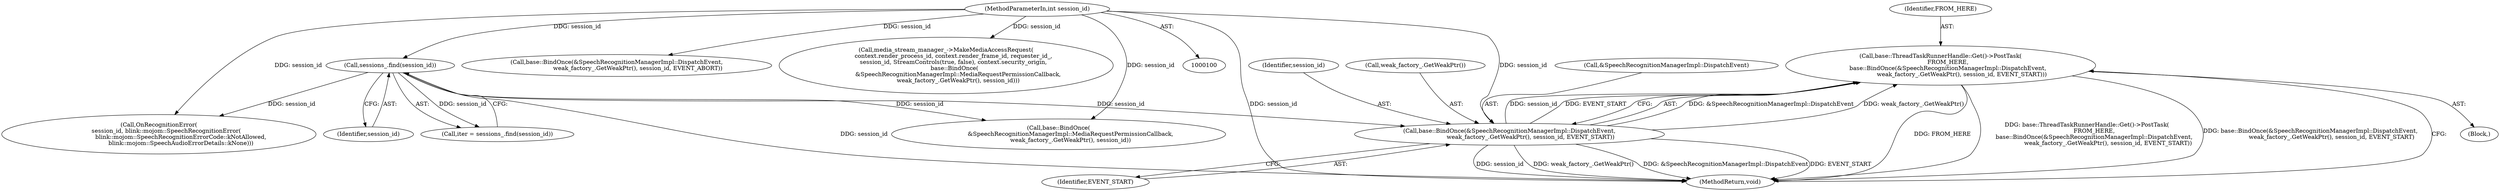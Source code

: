 digraph "0_Chrome_971548cdca2d4c0a6fedd3db0c94372c2a27eac3_20@API" {
"1000163" [label="(Call,base::ThreadTaskRunnerHandle::Get()->PostTask(\n        FROM_HERE,\n        base::BindOnce(&SpeechRecognitionManagerImpl::DispatchEvent,\n                       weak_factory_.GetWeakPtr(), session_id, EVENT_START)))"];
"1000165" [label="(Call,base::BindOnce(&SpeechRecognitionManagerImpl::DispatchEvent,\n                       weak_factory_.GetWeakPtr(), session_id, EVENT_START))"];
"1000110" [label="(Call,sessions_.find(session_id))"];
"1000101" [label="(MethodParameterIn,int session_id)"];
"1000164" [label="(Identifier,FROM_HERE)"];
"1000168" [label="(Call,weak_factory_.GetWeakPtr())"];
"1000110" [label="(Call,sessions_.find(session_id))"];
"1000101" [label="(MethodParameterIn,int session_id)"];
"1000154" [label="(Call,base::BindOnce(\n             &SpeechRecognitionManagerImpl::MediaRequestPermissionCallback,\n             weak_factory_.GetWeakPtr(), session_id))"];
"1000170" [label="(Identifier,EVENT_START)"];
"1000166" [label="(Call,&SpeechRecognitionManagerImpl::DispatchEvent)"];
"1000173" [label="(Call,OnRecognitionError(\n        session_id, blink::mojom::SpeechRecognitionError(\n                        blink::mojom::SpeechRecognitionErrorCode::kNotAllowed,\n                        blink::mojom::SpeechAudioErrorDetails::kNone)))"];
"1000111" [label="(Identifier,session_id)"];
"1000180" [label="(Call,base::BindOnce(&SpeechRecognitionManagerImpl::DispatchEvent,\n                       weak_factory_.GetWeakPtr(), session_id, EVENT_ABORT))"];
"1000165" [label="(Call,base::BindOnce(&SpeechRecognitionManagerImpl::DispatchEvent,\n                       weak_factory_.GetWeakPtr(), session_id, EVENT_START))"];
"1000162" [label="(Block,)"];
"1000139" [label="(Call,media_stream_manager_->MakeMediaAccessRequest(\n        context.render_process_id, context.render_frame_id, requester_id_,\n        session_id, StreamControls(true, false), context.security_origin,\n         base::BindOnce(\n             &SpeechRecognitionManagerImpl::MediaRequestPermissionCallback,\n             weak_factory_.GetWeakPtr(), session_id)))"];
"1000108" [label="(Call,iter = sessions_.find(session_id))"];
"1000163" [label="(Call,base::ThreadTaskRunnerHandle::Get()->PostTask(\n        FROM_HERE,\n        base::BindOnce(&SpeechRecognitionManagerImpl::DispatchEvent,\n                       weak_factory_.GetWeakPtr(), session_id, EVENT_START)))"];
"1000186" [label="(MethodReturn,void)"];
"1000169" [label="(Identifier,session_id)"];
"1000163" -> "1000162"  [label="AST: "];
"1000163" -> "1000165"  [label="CFG: "];
"1000164" -> "1000163"  [label="AST: "];
"1000165" -> "1000163"  [label="AST: "];
"1000186" -> "1000163"  [label="CFG: "];
"1000163" -> "1000186"  [label="DDG: FROM_HERE"];
"1000163" -> "1000186"  [label="DDG: base::ThreadTaskRunnerHandle::Get()->PostTask(\n        FROM_HERE,\n        base::BindOnce(&SpeechRecognitionManagerImpl::DispatchEvent,\n                       weak_factory_.GetWeakPtr(), session_id, EVENT_START))"];
"1000163" -> "1000186"  [label="DDG: base::BindOnce(&SpeechRecognitionManagerImpl::DispatchEvent,\n                       weak_factory_.GetWeakPtr(), session_id, EVENT_START)"];
"1000165" -> "1000163"  [label="DDG: &SpeechRecognitionManagerImpl::DispatchEvent"];
"1000165" -> "1000163"  [label="DDG: weak_factory_.GetWeakPtr()"];
"1000165" -> "1000163"  [label="DDG: session_id"];
"1000165" -> "1000163"  [label="DDG: EVENT_START"];
"1000165" -> "1000170"  [label="CFG: "];
"1000166" -> "1000165"  [label="AST: "];
"1000168" -> "1000165"  [label="AST: "];
"1000169" -> "1000165"  [label="AST: "];
"1000170" -> "1000165"  [label="AST: "];
"1000165" -> "1000186"  [label="DDG: session_id"];
"1000165" -> "1000186"  [label="DDG: weak_factory_.GetWeakPtr()"];
"1000165" -> "1000186"  [label="DDG: &SpeechRecognitionManagerImpl::DispatchEvent"];
"1000165" -> "1000186"  [label="DDG: EVENT_START"];
"1000110" -> "1000165"  [label="DDG: session_id"];
"1000101" -> "1000165"  [label="DDG: session_id"];
"1000110" -> "1000108"  [label="AST: "];
"1000110" -> "1000111"  [label="CFG: "];
"1000111" -> "1000110"  [label="AST: "];
"1000108" -> "1000110"  [label="CFG: "];
"1000110" -> "1000186"  [label="DDG: session_id"];
"1000110" -> "1000108"  [label="DDG: session_id"];
"1000101" -> "1000110"  [label="DDG: session_id"];
"1000110" -> "1000154"  [label="DDG: session_id"];
"1000110" -> "1000173"  [label="DDG: session_id"];
"1000101" -> "1000100"  [label="AST: "];
"1000101" -> "1000186"  [label="DDG: session_id"];
"1000101" -> "1000139"  [label="DDG: session_id"];
"1000101" -> "1000154"  [label="DDG: session_id"];
"1000101" -> "1000173"  [label="DDG: session_id"];
"1000101" -> "1000180"  [label="DDG: session_id"];
}
